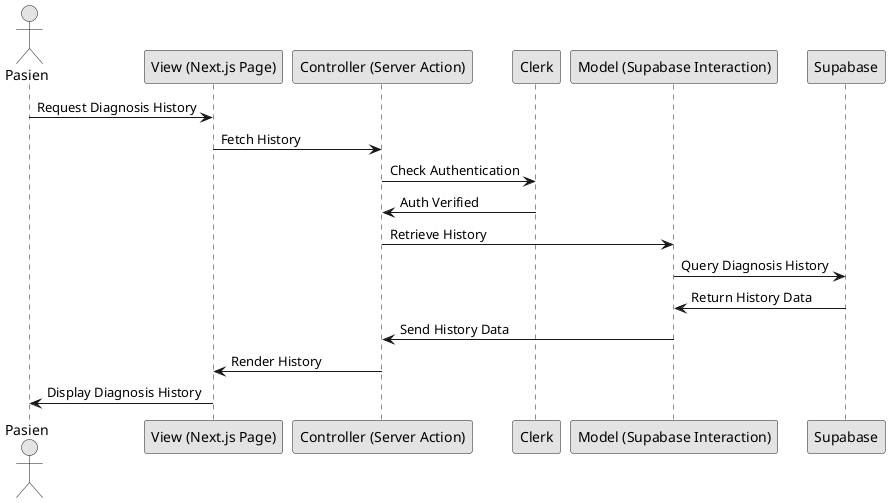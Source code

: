 @startuml
skinparam monochrome true

actor Pasien
participant "View (Next.js Page)" as View
participant "Controller (Server Action)" as Controller
participant "Clerk" as Clerk
participant "Model (Supabase Interaction)" as Model
participant "Supabase" as Supabase

Pasien -> View: Request Diagnosis History
View -> Controller: Fetch History
Controller -> Clerk: Check Authentication
Clerk -> Controller: Auth Verified
Controller -> Model: Retrieve History
Model -> Supabase: Query Diagnosis History
Supabase -> Model: Return History Data
Model -> Controller: Send History Data
Controller -> View: Render History
View -> Pasien: Display Diagnosis History

@enduml